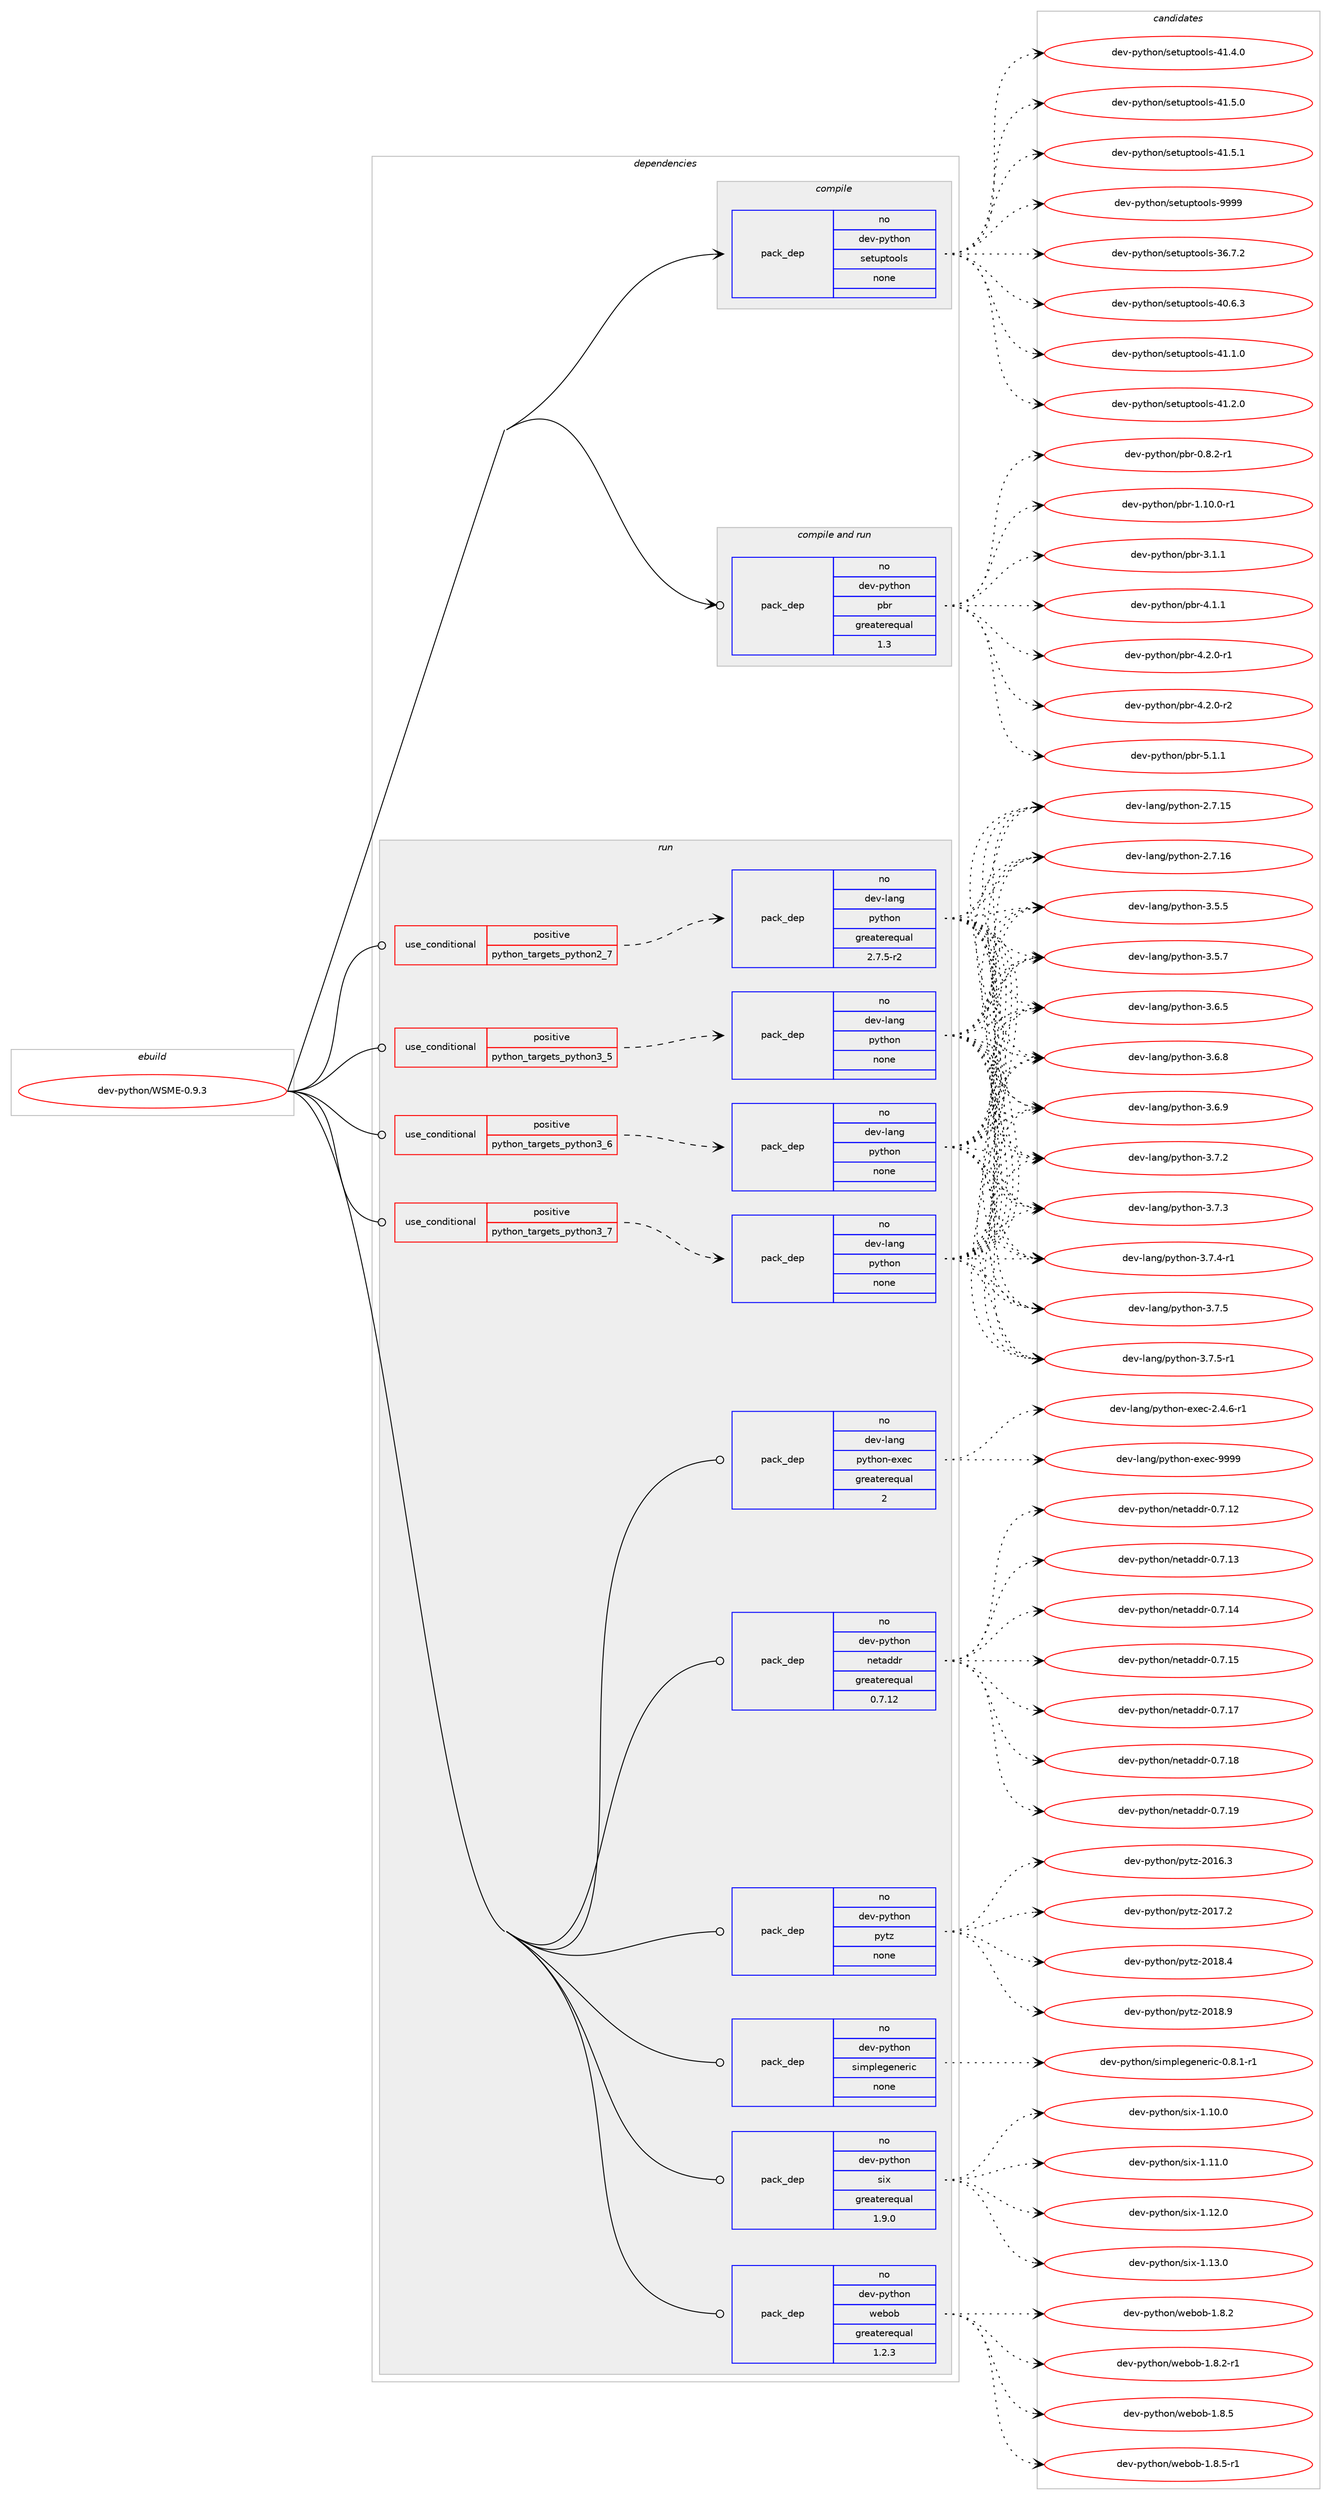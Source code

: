 digraph prolog {

# *************
# Graph options
# *************

newrank=true;
concentrate=true;
compound=true;
graph [rankdir=LR,fontname=Helvetica,fontsize=10,ranksep=1.5];#, ranksep=2.5, nodesep=0.2];
edge  [arrowhead=vee];
node  [fontname=Helvetica,fontsize=10];

# **********
# The ebuild
# **********

subgraph cluster_leftcol {
color=gray;
rank=same;
label=<<i>ebuild</i>>;
id [label="dev-python/WSME-0.9.3", color=red, width=4, href="../dev-python/WSME-0.9.3.svg"];
}

# ****************
# The dependencies
# ****************

subgraph cluster_midcol {
color=gray;
label=<<i>dependencies</i>>;
subgraph cluster_compile {
fillcolor="#eeeeee";
style=filled;
label=<<i>compile</i>>;
subgraph pack445735 {
dependency593395 [label=<<TABLE BORDER="0" CELLBORDER="1" CELLSPACING="0" CELLPADDING="4" WIDTH="220"><TR><TD ROWSPAN="6" CELLPADDING="30">pack_dep</TD></TR><TR><TD WIDTH="110">no</TD></TR><TR><TD>dev-python</TD></TR><TR><TD>setuptools</TD></TR><TR><TD>none</TD></TR><TR><TD></TD></TR></TABLE>>, shape=none, color=blue];
}
id:e -> dependency593395:w [weight=20,style="solid",arrowhead="vee"];
}
subgraph cluster_compileandrun {
fillcolor="#eeeeee";
style=filled;
label=<<i>compile and run</i>>;
subgraph pack445736 {
dependency593396 [label=<<TABLE BORDER="0" CELLBORDER="1" CELLSPACING="0" CELLPADDING="4" WIDTH="220"><TR><TD ROWSPAN="6" CELLPADDING="30">pack_dep</TD></TR><TR><TD WIDTH="110">no</TD></TR><TR><TD>dev-python</TD></TR><TR><TD>pbr</TD></TR><TR><TD>greaterequal</TD></TR><TR><TD>1.3</TD></TR></TABLE>>, shape=none, color=blue];
}
id:e -> dependency593396:w [weight=20,style="solid",arrowhead="odotvee"];
}
subgraph cluster_run {
fillcolor="#eeeeee";
style=filled;
label=<<i>run</i>>;
subgraph cond135888 {
dependency593397 [label=<<TABLE BORDER="0" CELLBORDER="1" CELLSPACING="0" CELLPADDING="4"><TR><TD ROWSPAN="3" CELLPADDING="10">use_conditional</TD></TR><TR><TD>positive</TD></TR><TR><TD>python_targets_python2_7</TD></TR></TABLE>>, shape=none, color=red];
subgraph pack445737 {
dependency593398 [label=<<TABLE BORDER="0" CELLBORDER="1" CELLSPACING="0" CELLPADDING="4" WIDTH="220"><TR><TD ROWSPAN="6" CELLPADDING="30">pack_dep</TD></TR><TR><TD WIDTH="110">no</TD></TR><TR><TD>dev-lang</TD></TR><TR><TD>python</TD></TR><TR><TD>greaterequal</TD></TR><TR><TD>2.7.5-r2</TD></TR></TABLE>>, shape=none, color=blue];
}
dependency593397:e -> dependency593398:w [weight=20,style="dashed",arrowhead="vee"];
}
id:e -> dependency593397:w [weight=20,style="solid",arrowhead="odot"];
subgraph cond135889 {
dependency593399 [label=<<TABLE BORDER="0" CELLBORDER="1" CELLSPACING="0" CELLPADDING="4"><TR><TD ROWSPAN="3" CELLPADDING="10">use_conditional</TD></TR><TR><TD>positive</TD></TR><TR><TD>python_targets_python3_5</TD></TR></TABLE>>, shape=none, color=red];
subgraph pack445738 {
dependency593400 [label=<<TABLE BORDER="0" CELLBORDER="1" CELLSPACING="0" CELLPADDING="4" WIDTH="220"><TR><TD ROWSPAN="6" CELLPADDING="30">pack_dep</TD></TR><TR><TD WIDTH="110">no</TD></TR><TR><TD>dev-lang</TD></TR><TR><TD>python</TD></TR><TR><TD>none</TD></TR><TR><TD></TD></TR></TABLE>>, shape=none, color=blue];
}
dependency593399:e -> dependency593400:w [weight=20,style="dashed",arrowhead="vee"];
}
id:e -> dependency593399:w [weight=20,style="solid",arrowhead="odot"];
subgraph cond135890 {
dependency593401 [label=<<TABLE BORDER="0" CELLBORDER="1" CELLSPACING="0" CELLPADDING="4"><TR><TD ROWSPAN="3" CELLPADDING="10">use_conditional</TD></TR><TR><TD>positive</TD></TR><TR><TD>python_targets_python3_6</TD></TR></TABLE>>, shape=none, color=red];
subgraph pack445739 {
dependency593402 [label=<<TABLE BORDER="0" CELLBORDER="1" CELLSPACING="0" CELLPADDING="4" WIDTH="220"><TR><TD ROWSPAN="6" CELLPADDING="30">pack_dep</TD></TR><TR><TD WIDTH="110">no</TD></TR><TR><TD>dev-lang</TD></TR><TR><TD>python</TD></TR><TR><TD>none</TD></TR><TR><TD></TD></TR></TABLE>>, shape=none, color=blue];
}
dependency593401:e -> dependency593402:w [weight=20,style="dashed",arrowhead="vee"];
}
id:e -> dependency593401:w [weight=20,style="solid",arrowhead="odot"];
subgraph cond135891 {
dependency593403 [label=<<TABLE BORDER="0" CELLBORDER="1" CELLSPACING="0" CELLPADDING="4"><TR><TD ROWSPAN="3" CELLPADDING="10">use_conditional</TD></TR><TR><TD>positive</TD></TR><TR><TD>python_targets_python3_7</TD></TR></TABLE>>, shape=none, color=red];
subgraph pack445740 {
dependency593404 [label=<<TABLE BORDER="0" CELLBORDER="1" CELLSPACING="0" CELLPADDING="4" WIDTH="220"><TR><TD ROWSPAN="6" CELLPADDING="30">pack_dep</TD></TR><TR><TD WIDTH="110">no</TD></TR><TR><TD>dev-lang</TD></TR><TR><TD>python</TD></TR><TR><TD>none</TD></TR><TR><TD></TD></TR></TABLE>>, shape=none, color=blue];
}
dependency593403:e -> dependency593404:w [weight=20,style="dashed",arrowhead="vee"];
}
id:e -> dependency593403:w [weight=20,style="solid",arrowhead="odot"];
subgraph pack445741 {
dependency593405 [label=<<TABLE BORDER="0" CELLBORDER="1" CELLSPACING="0" CELLPADDING="4" WIDTH="220"><TR><TD ROWSPAN="6" CELLPADDING="30">pack_dep</TD></TR><TR><TD WIDTH="110">no</TD></TR><TR><TD>dev-lang</TD></TR><TR><TD>python-exec</TD></TR><TR><TD>greaterequal</TD></TR><TR><TD>2</TD></TR></TABLE>>, shape=none, color=blue];
}
id:e -> dependency593405:w [weight=20,style="solid",arrowhead="odot"];
subgraph pack445742 {
dependency593406 [label=<<TABLE BORDER="0" CELLBORDER="1" CELLSPACING="0" CELLPADDING="4" WIDTH="220"><TR><TD ROWSPAN="6" CELLPADDING="30">pack_dep</TD></TR><TR><TD WIDTH="110">no</TD></TR><TR><TD>dev-python</TD></TR><TR><TD>netaddr</TD></TR><TR><TD>greaterequal</TD></TR><TR><TD>0.7.12</TD></TR></TABLE>>, shape=none, color=blue];
}
id:e -> dependency593406:w [weight=20,style="solid",arrowhead="odot"];
subgraph pack445743 {
dependency593407 [label=<<TABLE BORDER="0" CELLBORDER="1" CELLSPACING="0" CELLPADDING="4" WIDTH="220"><TR><TD ROWSPAN="6" CELLPADDING="30">pack_dep</TD></TR><TR><TD WIDTH="110">no</TD></TR><TR><TD>dev-python</TD></TR><TR><TD>pytz</TD></TR><TR><TD>none</TD></TR><TR><TD></TD></TR></TABLE>>, shape=none, color=blue];
}
id:e -> dependency593407:w [weight=20,style="solid",arrowhead="odot"];
subgraph pack445744 {
dependency593408 [label=<<TABLE BORDER="0" CELLBORDER="1" CELLSPACING="0" CELLPADDING="4" WIDTH="220"><TR><TD ROWSPAN="6" CELLPADDING="30">pack_dep</TD></TR><TR><TD WIDTH="110">no</TD></TR><TR><TD>dev-python</TD></TR><TR><TD>simplegeneric</TD></TR><TR><TD>none</TD></TR><TR><TD></TD></TR></TABLE>>, shape=none, color=blue];
}
id:e -> dependency593408:w [weight=20,style="solid",arrowhead="odot"];
subgraph pack445745 {
dependency593409 [label=<<TABLE BORDER="0" CELLBORDER="1" CELLSPACING="0" CELLPADDING="4" WIDTH="220"><TR><TD ROWSPAN="6" CELLPADDING="30">pack_dep</TD></TR><TR><TD WIDTH="110">no</TD></TR><TR><TD>dev-python</TD></TR><TR><TD>six</TD></TR><TR><TD>greaterequal</TD></TR><TR><TD>1.9.0</TD></TR></TABLE>>, shape=none, color=blue];
}
id:e -> dependency593409:w [weight=20,style="solid",arrowhead="odot"];
subgraph pack445746 {
dependency593410 [label=<<TABLE BORDER="0" CELLBORDER="1" CELLSPACING="0" CELLPADDING="4" WIDTH="220"><TR><TD ROWSPAN="6" CELLPADDING="30">pack_dep</TD></TR><TR><TD WIDTH="110">no</TD></TR><TR><TD>dev-python</TD></TR><TR><TD>webob</TD></TR><TR><TD>greaterequal</TD></TR><TR><TD>1.2.3</TD></TR></TABLE>>, shape=none, color=blue];
}
id:e -> dependency593410:w [weight=20,style="solid",arrowhead="odot"];
}
}

# **************
# The candidates
# **************

subgraph cluster_choices {
rank=same;
color=gray;
label=<<i>candidates</i>>;

subgraph choice445735 {
color=black;
nodesep=1;
choice100101118451121211161041111104711510111611711211611111110811545515446554650 [label="dev-python/setuptools-36.7.2", color=red, width=4,href="../dev-python/setuptools-36.7.2.svg"];
choice100101118451121211161041111104711510111611711211611111110811545524846544651 [label="dev-python/setuptools-40.6.3", color=red, width=4,href="../dev-python/setuptools-40.6.3.svg"];
choice100101118451121211161041111104711510111611711211611111110811545524946494648 [label="dev-python/setuptools-41.1.0", color=red, width=4,href="../dev-python/setuptools-41.1.0.svg"];
choice100101118451121211161041111104711510111611711211611111110811545524946504648 [label="dev-python/setuptools-41.2.0", color=red, width=4,href="../dev-python/setuptools-41.2.0.svg"];
choice100101118451121211161041111104711510111611711211611111110811545524946524648 [label="dev-python/setuptools-41.4.0", color=red, width=4,href="../dev-python/setuptools-41.4.0.svg"];
choice100101118451121211161041111104711510111611711211611111110811545524946534648 [label="dev-python/setuptools-41.5.0", color=red, width=4,href="../dev-python/setuptools-41.5.0.svg"];
choice100101118451121211161041111104711510111611711211611111110811545524946534649 [label="dev-python/setuptools-41.5.1", color=red, width=4,href="../dev-python/setuptools-41.5.1.svg"];
choice10010111845112121116104111110471151011161171121161111111081154557575757 [label="dev-python/setuptools-9999", color=red, width=4,href="../dev-python/setuptools-9999.svg"];
dependency593395:e -> choice100101118451121211161041111104711510111611711211611111110811545515446554650:w [style=dotted,weight="100"];
dependency593395:e -> choice100101118451121211161041111104711510111611711211611111110811545524846544651:w [style=dotted,weight="100"];
dependency593395:e -> choice100101118451121211161041111104711510111611711211611111110811545524946494648:w [style=dotted,weight="100"];
dependency593395:e -> choice100101118451121211161041111104711510111611711211611111110811545524946504648:w [style=dotted,weight="100"];
dependency593395:e -> choice100101118451121211161041111104711510111611711211611111110811545524946524648:w [style=dotted,weight="100"];
dependency593395:e -> choice100101118451121211161041111104711510111611711211611111110811545524946534648:w [style=dotted,weight="100"];
dependency593395:e -> choice100101118451121211161041111104711510111611711211611111110811545524946534649:w [style=dotted,weight="100"];
dependency593395:e -> choice10010111845112121116104111110471151011161171121161111111081154557575757:w [style=dotted,weight="100"];
}
subgraph choice445736 {
color=black;
nodesep=1;
choice1001011184511212111610411111047112981144548465646504511449 [label="dev-python/pbr-0.8.2-r1", color=red, width=4,href="../dev-python/pbr-0.8.2-r1.svg"];
choice100101118451121211161041111104711298114454946494846484511449 [label="dev-python/pbr-1.10.0-r1", color=red, width=4,href="../dev-python/pbr-1.10.0-r1.svg"];
choice100101118451121211161041111104711298114455146494649 [label="dev-python/pbr-3.1.1", color=red, width=4,href="../dev-python/pbr-3.1.1.svg"];
choice100101118451121211161041111104711298114455246494649 [label="dev-python/pbr-4.1.1", color=red, width=4,href="../dev-python/pbr-4.1.1.svg"];
choice1001011184511212111610411111047112981144552465046484511449 [label="dev-python/pbr-4.2.0-r1", color=red, width=4,href="../dev-python/pbr-4.2.0-r1.svg"];
choice1001011184511212111610411111047112981144552465046484511450 [label="dev-python/pbr-4.2.0-r2", color=red, width=4,href="../dev-python/pbr-4.2.0-r2.svg"];
choice100101118451121211161041111104711298114455346494649 [label="dev-python/pbr-5.1.1", color=red, width=4,href="../dev-python/pbr-5.1.1.svg"];
dependency593396:e -> choice1001011184511212111610411111047112981144548465646504511449:w [style=dotted,weight="100"];
dependency593396:e -> choice100101118451121211161041111104711298114454946494846484511449:w [style=dotted,weight="100"];
dependency593396:e -> choice100101118451121211161041111104711298114455146494649:w [style=dotted,weight="100"];
dependency593396:e -> choice100101118451121211161041111104711298114455246494649:w [style=dotted,weight="100"];
dependency593396:e -> choice1001011184511212111610411111047112981144552465046484511449:w [style=dotted,weight="100"];
dependency593396:e -> choice1001011184511212111610411111047112981144552465046484511450:w [style=dotted,weight="100"];
dependency593396:e -> choice100101118451121211161041111104711298114455346494649:w [style=dotted,weight="100"];
}
subgraph choice445737 {
color=black;
nodesep=1;
choice10010111845108971101034711212111610411111045504655464953 [label="dev-lang/python-2.7.15", color=red, width=4,href="../dev-lang/python-2.7.15.svg"];
choice10010111845108971101034711212111610411111045504655464954 [label="dev-lang/python-2.7.16", color=red, width=4,href="../dev-lang/python-2.7.16.svg"];
choice100101118451089711010347112121116104111110455146534653 [label="dev-lang/python-3.5.5", color=red, width=4,href="../dev-lang/python-3.5.5.svg"];
choice100101118451089711010347112121116104111110455146534655 [label="dev-lang/python-3.5.7", color=red, width=4,href="../dev-lang/python-3.5.7.svg"];
choice100101118451089711010347112121116104111110455146544653 [label="dev-lang/python-3.6.5", color=red, width=4,href="../dev-lang/python-3.6.5.svg"];
choice100101118451089711010347112121116104111110455146544656 [label="dev-lang/python-3.6.8", color=red, width=4,href="../dev-lang/python-3.6.8.svg"];
choice100101118451089711010347112121116104111110455146544657 [label="dev-lang/python-3.6.9", color=red, width=4,href="../dev-lang/python-3.6.9.svg"];
choice100101118451089711010347112121116104111110455146554650 [label="dev-lang/python-3.7.2", color=red, width=4,href="../dev-lang/python-3.7.2.svg"];
choice100101118451089711010347112121116104111110455146554651 [label="dev-lang/python-3.7.3", color=red, width=4,href="../dev-lang/python-3.7.3.svg"];
choice1001011184510897110103471121211161041111104551465546524511449 [label="dev-lang/python-3.7.4-r1", color=red, width=4,href="../dev-lang/python-3.7.4-r1.svg"];
choice100101118451089711010347112121116104111110455146554653 [label="dev-lang/python-3.7.5", color=red, width=4,href="../dev-lang/python-3.7.5.svg"];
choice1001011184510897110103471121211161041111104551465546534511449 [label="dev-lang/python-3.7.5-r1", color=red, width=4,href="../dev-lang/python-3.7.5-r1.svg"];
dependency593398:e -> choice10010111845108971101034711212111610411111045504655464953:w [style=dotted,weight="100"];
dependency593398:e -> choice10010111845108971101034711212111610411111045504655464954:w [style=dotted,weight="100"];
dependency593398:e -> choice100101118451089711010347112121116104111110455146534653:w [style=dotted,weight="100"];
dependency593398:e -> choice100101118451089711010347112121116104111110455146534655:w [style=dotted,weight="100"];
dependency593398:e -> choice100101118451089711010347112121116104111110455146544653:w [style=dotted,weight="100"];
dependency593398:e -> choice100101118451089711010347112121116104111110455146544656:w [style=dotted,weight="100"];
dependency593398:e -> choice100101118451089711010347112121116104111110455146544657:w [style=dotted,weight="100"];
dependency593398:e -> choice100101118451089711010347112121116104111110455146554650:w [style=dotted,weight="100"];
dependency593398:e -> choice100101118451089711010347112121116104111110455146554651:w [style=dotted,weight="100"];
dependency593398:e -> choice1001011184510897110103471121211161041111104551465546524511449:w [style=dotted,weight="100"];
dependency593398:e -> choice100101118451089711010347112121116104111110455146554653:w [style=dotted,weight="100"];
dependency593398:e -> choice1001011184510897110103471121211161041111104551465546534511449:w [style=dotted,weight="100"];
}
subgraph choice445738 {
color=black;
nodesep=1;
choice10010111845108971101034711212111610411111045504655464953 [label="dev-lang/python-2.7.15", color=red, width=4,href="../dev-lang/python-2.7.15.svg"];
choice10010111845108971101034711212111610411111045504655464954 [label="dev-lang/python-2.7.16", color=red, width=4,href="../dev-lang/python-2.7.16.svg"];
choice100101118451089711010347112121116104111110455146534653 [label="dev-lang/python-3.5.5", color=red, width=4,href="../dev-lang/python-3.5.5.svg"];
choice100101118451089711010347112121116104111110455146534655 [label="dev-lang/python-3.5.7", color=red, width=4,href="../dev-lang/python-3.5.7.svg"];
choice100101118451089711010347112121116104111110455146544653 [label="dev-lang/python-3.6.5", color=red, width=4,href="../dev-lang/python-3.6.5.svg"];
choice100101118451089711010347112121116104111110455146544656 [label="dev-lang/python-3.6.8", color=red, width=4,href="../dev-lang/python-3.6.8.svg"];
choice100101118451089711010347112121116104111110455146544657 [label="dev-lang/python-3.6.9", color=red, width=4,href="../dev-lang/python-3.6.9.svg"];
choice100101118451089711010347112121116104111110455146554650 [label="dev-lang/python-3.7.2", color=red, width=4,href="../dev-lang/python-3.7.2.svg"];
choice100101118451089711010347112121116104111110455146554651 [label="dev-lang/python-3.7.3", color=red, width=4,href="../dev-lang/python-3.7.3.svg"];
choice1001011184510897110103471121211161041111104551465546524511449 [label="dev-lang/python-3.7.4-r1", color=red, width=4,href="../dev-lang/python-3.7.4-r1.svg"];
choice100101118451089711010347112121116104111110455146554653 [label="dev-lang/python-3.7.5", color=red, width=4,href="../dev-lang/python-3.7.5.svg"];
choice1001011184510897110103471121211161041111104551465546534511449 [label="dev-lang/python-3.7.5-r1", color=red, width=4,href="../dev-lang/python-3.7.5-r1.svg"];
dependency593400:e -> choice10010111845108971101034711212111610411111045504655464953:w [style=dotted,weight="100"];
dependency593400:e -> choice10010111845108971101034711212111610411111045504655464954:w [style=dotted,weight="100"];
dependency593400:e -> choice100101118451089711010347112121116104111110455146534653:w [style=dotted,weight="100"];
dependency593400:e -> choice100101118451089711010347112121116104111110455146534655:w [style=dotted,weight="100"];
dependency593400:e -> choice100101118451089711010347112121116104111110455146544653:w [style=dotted,weight="100"];
dependency593400:e -> choice100101118451089711010347112121116104111110455146544656:w [style=dotted,weight="100"];
dependency593400:e -> choice100101118451089711010347112121116104111110455146544657:w [style=dotted,weight="100"];
dependency593400:e -> choice100101118451089711010347112121116104111110455146554650:w [style=dotted,weight="100"];
dependency593400:e -> choice100101118451089711010347112121116104111110455146554651:w [style=dotted,weight="100"];
dependency593400:e -> choice1001011184510897110103471121211161041111104551465546524511449:w [style=dotted,weight="100"];
dependency593400:e -> choice100101118451089711010347112121116104111110455146554653:w [style=dotted,weight="100"];
dependency593400:e -> choice1001011184510897110103471121211161041111104551465546534511449:w [style=dotted,weight="100"];
}
subgraph choice445739 {
color=black;
nodesep=1;
choice10010111845108971101034711212111610411111045504655464953 [label="dev-lang/python-2.7.15", color=red, width=4,href="../dev-lang/python-2.7.15.svg"];
choice10010111845108971101034711212111610411111045504655464954 [label="dev-lang/python-2.7.16", color=red, width=4,href="../dev-lang/python-2.7.16.svg"];
choice100101118451089711010347112121116104111110455146534653 [label="dev-lang/python-3.5.5", color=red, width=4,href="../dev-lang/python-3.5.5.svg"];
choice100101118451089711010347112121116104111110455146534655 [label="dev-lang/python-3.5.7", color=red, width=4,href="../dev-lang/python-3.5.7.svg"];
choice100101118451089711010347112121116104111110455146544653 [label="dev-lang/python-3.6.5", color=red, width=4,href="../dev-lang/python-3.6.5.svg"];
choice100101118451089711010347112121116104111110455146544656 [label="dev-lang/python-3.6.8", color=red, width=4,href="../dev-lang/python-3.6.8.svg"];
choice100101118451089711010347112121116104111110455146544657 [label="dev-lang/python-3.6.9", color=red, width=4,href="../dev-lang/python-3.6.9.svg"];
choice100101118451089711010347112121116104111110455146554650 [label="dev-lang/python-3.7.2", color=red, width=4,href="../dev-lang/python-3.7.2.svg"];
choice100101118451089711010347112121116104111110455146554651 [label="dev-lang/python-3.7.3", color=red, width=4,href="../dev-lang/python-3.7.3.svg"];
choice1001011184510897110103471121211161041111104551465546524511449 [label="dev-lang/python-3.7.4-r1", color=red, width=4,href="../dev-lang/python-3.7.4-r1.svg"];
choice100101118451089711010347112121116104111110455146554653 [label="dev-lang/python-3.7.5", color=red, width=4,href="../dev-lang/python-3.7.5.svg"];
choice1001011184510897110103471121211161041111104551465546534511449 [label="dev-lang/python-3.7.5-r1", color=red, width=4,href="../dev-lang/python-3.7.5-r1.svg"];
dependency593402:e -> choice10010111845108971101034711212111610411111045504655464953:w [style=dotted,weight="100"];
dependency593402:e -> choice10010111845108971101034711212111610411111045504655464954:w [style=dotted,weight="100"];
dependency593402:e -> choice100101118451089711010347112121116104111110455146534653:w [style=dotted,weight="100"];
dependency593402:e -> choice100101118451089711010347112121116104111110455146534655:w [style=dotted,weight="100"];
dependency593402:e -> choice100101118451089711010347112121116104111110455146544653:w [style=dotted,weight="100"];
dependency593402:e -> choice100101118451089711010347112121116104111110455146544656:w [style=dotted,weight="100"];
dependency593402:e -> choice100101118451089711010347112121116104111110455146544657:w [style=dotted,weight="100"];
dependency593402:e -> choice100101118451089711010347112121116104111110455146554650:w [style=dotted,weight="100"];
dependency593402:e -> choice100101118451089711010347112121116104111110455146554651:w [style=dotted,weight="100"];
dependency593402:e -> choice1001011184510897110103471121211161041111104551465546524511449:w [style=dotted,weight="100"];
dependency593402:e -> choice100101118451089711010347112121116104111110455146554653:w [style=dotted,weight="100"];
dependency593402:e -> choice1001011184510897110103471121211161041111104551465546534511449:w [style=dotted,weight="100"];
}
subgraph choice445740 {
color=black;
nodesep=1;
choice10010111845108971101034711212111610411111045504655464953 [label="dev-lang/python-2.7.15", color=red, width=4,href="../dev-lang/python-2.7.15.svg"];
choice10010111845108971101034711212111610411111045504655464954 [label="dev-lang/python-2.7.16", color=red, width=4,href="../dev-lang/python-2.7.16.svg"];
choice100101118451089711010347112121116104111110455146534653 [label="dev-lang/python-3.5.5", color=red, width=4,href="../dev-lang/python-3.5.5.svg"];
choice100101118451089711010347112121116104111110455146534655 [label="dev-lang/python-3.5.7", color=red, width=4,href="../dev-lang/python-3.5.7.svg"];
choice100101118451089711010347112121116104111110455146544653 [label="dev-lang/python-3.6.5", color=red, width=4,href="../dev-lang/python-3.6.5.svg"];
choice100101118451089711010347112121116104111110455146544656 [label="dev-lang/python-3.6.8", color=red, width=4,href="../dev-lang/python-3.6.8.svg"];
choice100101118451089711010347112121116104111110455146544657 [label="dev-lang/python-3.6.9", color=red, width=4,href="../dev-lang/python-3.6.9.svg"];
choice100101118451089711010347112121116104111110455146554650 [label="dev-lang/python-3.7.2", color=red, width=4,href="../dev-lang/python-3.7.2.svg"];
choice100101118451089711010347112121116104111110455146554651 [label="dev-lang/python-3.7.3", color=red, width=4,href="../dev-lang/python-3.7.3.svg"];
choice1001011184510897110103471121211161041111104551465546524511449 [label="dev-lang/python-3.7.4-r1", color=red, width=4,href="../dev-lang/python-3.7.4-r1.svg"];
choice100101118451089711010347112121116104111110455146554653 [label="dev-lang/python-3.7.5", color=red, width=4,href="../dev-lang/python-3.7.5.svg"];
choice1001011184510897110103471121211161041111104551465546534511449 [label="dev-lang/python-3.7.5-r1", color=red, width=4,href="../dev-lang/python-3.7.5-r1.svg"];
dependency593404:e -> choice10010111845108971101034711212111610411111045504655464953:w [style=dotted,weight="100"];
dependency593404:e -> choice10010111845108971101034711212111610411111045504655464954:w [style=dotted,weight="100"];
dependency593404:e -> choice100101118451089711010347112121116104111110455146534653:w [style=dotted,weight="100"];
dependency593404:e -> choice100101118451089711010347112121116104111110455146534655:w [style=dotted,weight="100"];
dependency593404:e -> choice100101118451089711010347112121116104111110455146544653:w [style=dotted,weight="100"];
dependency593404:e -> choice100101118451089711010347112121116104111110455146544656:w [style=dotted,weight="100"];
dependency593404:e -> choice100101118451089711010347112121116104111110455146544657:w [style=dotted,weight="100"];
dependency593404:e -> choice100101118451089711010347112121116104111110455146554650:w [style=dotted,weight="100"];
dependency593404:e -> choice100101118451089711010347112121116104111110455146554651:w [style=dotted,weight="100"];
dependency593404:e -> choice1001011184510897110103471121211161041111104551465546524511449:w [style=dotted,weight="100"];
dependency593404:e -> choice100101118451089711010347112121116104111110455146554653:w [style=dotted,weight="100"];
dependency593404:e -> choice1001011184510897110103471121211161041111104551465546534511449:w [style=dotted,weight="100"];
}
subgraph choice445741 {
color=black;
nodesep=1;
choice10010111845108971101034711212111610411111045101120101994550465246544511449 [label="dev-lang/python-exec-2.4.6-r1", color=red, width=4,href="../dev-lang/python-exec-2.4.6-r1.svg"];
choice10010111845108971101034711212111610411111045101120101994557575757 [label="dev-lang/python-exec-9999", color=red, width=4,href="../dev-lang/python-exec-9999.svg"];
dependency593405:e -> choice10010111845108971101034711212111610411111045101120101994550465246544511449:w [style=dotted,weight="100"];
dependency593405:e -> choice10010111845108971101034711212111610411111045101120101994557575757:w [style=dotted,weight="100"];
}
subgraph choice445742 {
color=black;
nodesep=1;
choice10010111845112121116104111110471101011169710010011445484655464950 [label="dev-python/netaddr-0.7.12", color=red, width=4,href="../dev-python/netaddr-0.7.12.svg"];
choice10010111845112121116104111110471101011169710010011445484655464951 [label="dev-python/netaddr-0.7.13", color=red, width=4,href="../dev-python/netaddr-0.7.13.svg"];
choice10010111845112121116104111110471101011169710010011445484655464952 [label="dev-python/netaddr-0.7.14", color=red, width=4,href="../dev-python/netaddr-0.7.14.svg"];
choice10010111845112121116104111110471101011169710010011445484655464953 [label="dev-python/netaddr-0.7.15", color=red, width=4,href="../dev-python/netaddr-0.7.15.svg"];
choice10010111845112121116104111110471101011169710010011445484655464955 [label="dev-python/netaddr-0.7.17", color=red, width=4,href="../dev-python/netaddr-0.7.17.svg"];
choice10010111845112121116104111110471101011169710010011445484655464956 [label="dev-python/netaddr-0.7.18", color=red, width=4,href="../dev-python/netaddr-0.7.18.svg"];
choice10010111845112121116104111110471101011169710010011445484655464957 [label="dev-python/netaddr-0.7.19", color=red, width=4,href="../dev-python/netaddr-0.7.19.svg"];
dependency593406:e -> choice10010111845112121116104111110471101011169710010011445484655464950:w [style=dotted,weight="100"];
dependency593406:e -> choice10010111845112121116104111110471101011169710010011445484655464951:w [style=dotted,weight="100"];
dependency593406:e -> choice10010111845112121116104111110471101011169710010011445484655464952:w [style=dotted,weight="100"];
dependency593406:e -> choice10010111845112121116104111110471101011169710010011445484655464953:w [style=dotted,weight="100"];
dependency593406:e -> choice10010111845112121116104111110471101011169710010011445484655464955:w [style=dotted,weight="100"];
dependency593406:e -> choice10010111845112121116104111110471101011169710010011445484655464956:w [style=dotted,weight="100"];
dependency593406:e -> choice10010111845112121116104111110471101011169710010011445484655464957:w [style=dotted,weight="100"];
}
subgraph choice445743 {
color=black;
nodesep=1;
choice100101118451121211161041111104711212111612245504849544651 [label="dev-python/pytz-2016.3", color=red, width=4,href="../dev-python/pytz-2016.3.svg"];
choice100101118451121211161041111104711212111612245504849554650 [label="dev-python/pytz-2017.2", color=red, width=4,href="../dev-python/pytz-2017.2.svg"];
choice100101118451121211161041111104711212111612245504849564652 [label="dev-python/pytz-2018.4", color=red, width=4,href="../dev-python/pytz-2018.4.svg"];
choice100101118451121211161041111104711212111612245504849564657 [label="dev-python/pytz-2018.9", color=red, width=4,href="../dev-python/pytz-2018.9.svg"];
dependency593407:e -> choice100101118451121211161041111104711212111612245504849544651:w [style=dotted,weight="100"];
dependency593407:e -> choice100101118451121211161041111104711212111612245504849554650:w [style=dotted,weight="100"];
dependency593407:e -> choice100101118451121211161041111104711212111612245504849564652:w [style=dotted,weight="100"];
dependency593407:e -> choice100101118451121211161041111104711212111612245504849564657:w [style=dotted,weight="100"];
}
subgraph choice445744 {
color=black;
nodesep=1;
choice1001011184511212111610411111047115105109112108101103101110101114105994548465646494511449 [label="dev-python/simplegeneric-0.8.1-r1", color=red, width=4,href="../dev-python/simplegeneric-0.8.1-r1.svg"];
dependency593408:e -> choice1001011184511212111610411111047115105109112108101103101110101114105994548465646494511449:w [style=dotted,weight="100"];
}
subgraph choice445745 {
color=black;
nodesep=1;
choice100101118451121211161041111104711510512045494649484648 [label="dev-python/six-1.10.0", color=red, width=4,href="../dev-python/six-1.10.0.svg"];
choice100101118451121211161041111104711510512045494649494648 [label="dev-python/six-1.11.0", color=red, width=4,href="../dev-python/six-1.11.0.svg"];
choice100101118451121211161041111104711510512045494649504648 [label="dev-python/six-1.12.0", color=red, width=4,href="../dev-python/six-1.12.0.svg"];
choice100101118451121211161041111104711510512045494649514648 [label="dev-python/six-1.13.0", color=red, width=4,href="../dev-python/six-1.13.0.svg"];
dependency593409:e -> choice100101118451121211161041111104711510512045494649484648:w [style=dotted,weight="100"];
dependency593409:e -> choice100101118451121211161041111104711510512045494649494648:w [style=dotted,weight="100"];
dependency593409:e -> choice100101118451121211161041111104711510512045494649504648:w [style=dotted,weight="100"];
dependency593409:e -> choice100101118451121211161041111104711510512045494649514648:w [style=dotted,weight="100"];
}
subgraph choice445746 {
color=black;
nodesep=1;
choice10010111845112121116104111110471191019811198454946564650 [label="dev-python/webob-1.8.2", color=red, width=4,href="../dev-python/webob-1.8.2.svg"];
choice100101118451121211161041111104711910198111984549465646504511449 [label="dev-python/webob-1.8.2-r1", color=red, width=4,href="../dev-python/webob-1.8.2-r1.svg"];
choice10010111845112121116104111110471191019811198454946564653 [label="dev-python/webob-1.8.5", color=red, width=4,href="../dev-python/webob-1.8.5.svg"];
choice100101118451121211161041111104711910198111984549465646534511449 [label="dev-python/webob-1.8.5-r1", color=red, width=4,href="../dev-python/webob-1.8.5-r1.svg"];
dependency593410:e -> choice10010111845112121116104111110471191019811198454946564650:w [style=dotted,weight="100"];
dependency593410:e -> choice100101118451121211161041111104711910198111984549465646504511449:w [style=dotted,weight="100"];
dependency593410:e -> choice10010111845112121116104111110471191019811198454946564653:w [style=dotted,weight="100"];
dependency593410:e -> choice100101118451121211161041111104711910198111984549465646534511449:w [style=dotted,weight="100"];
}
}

}
